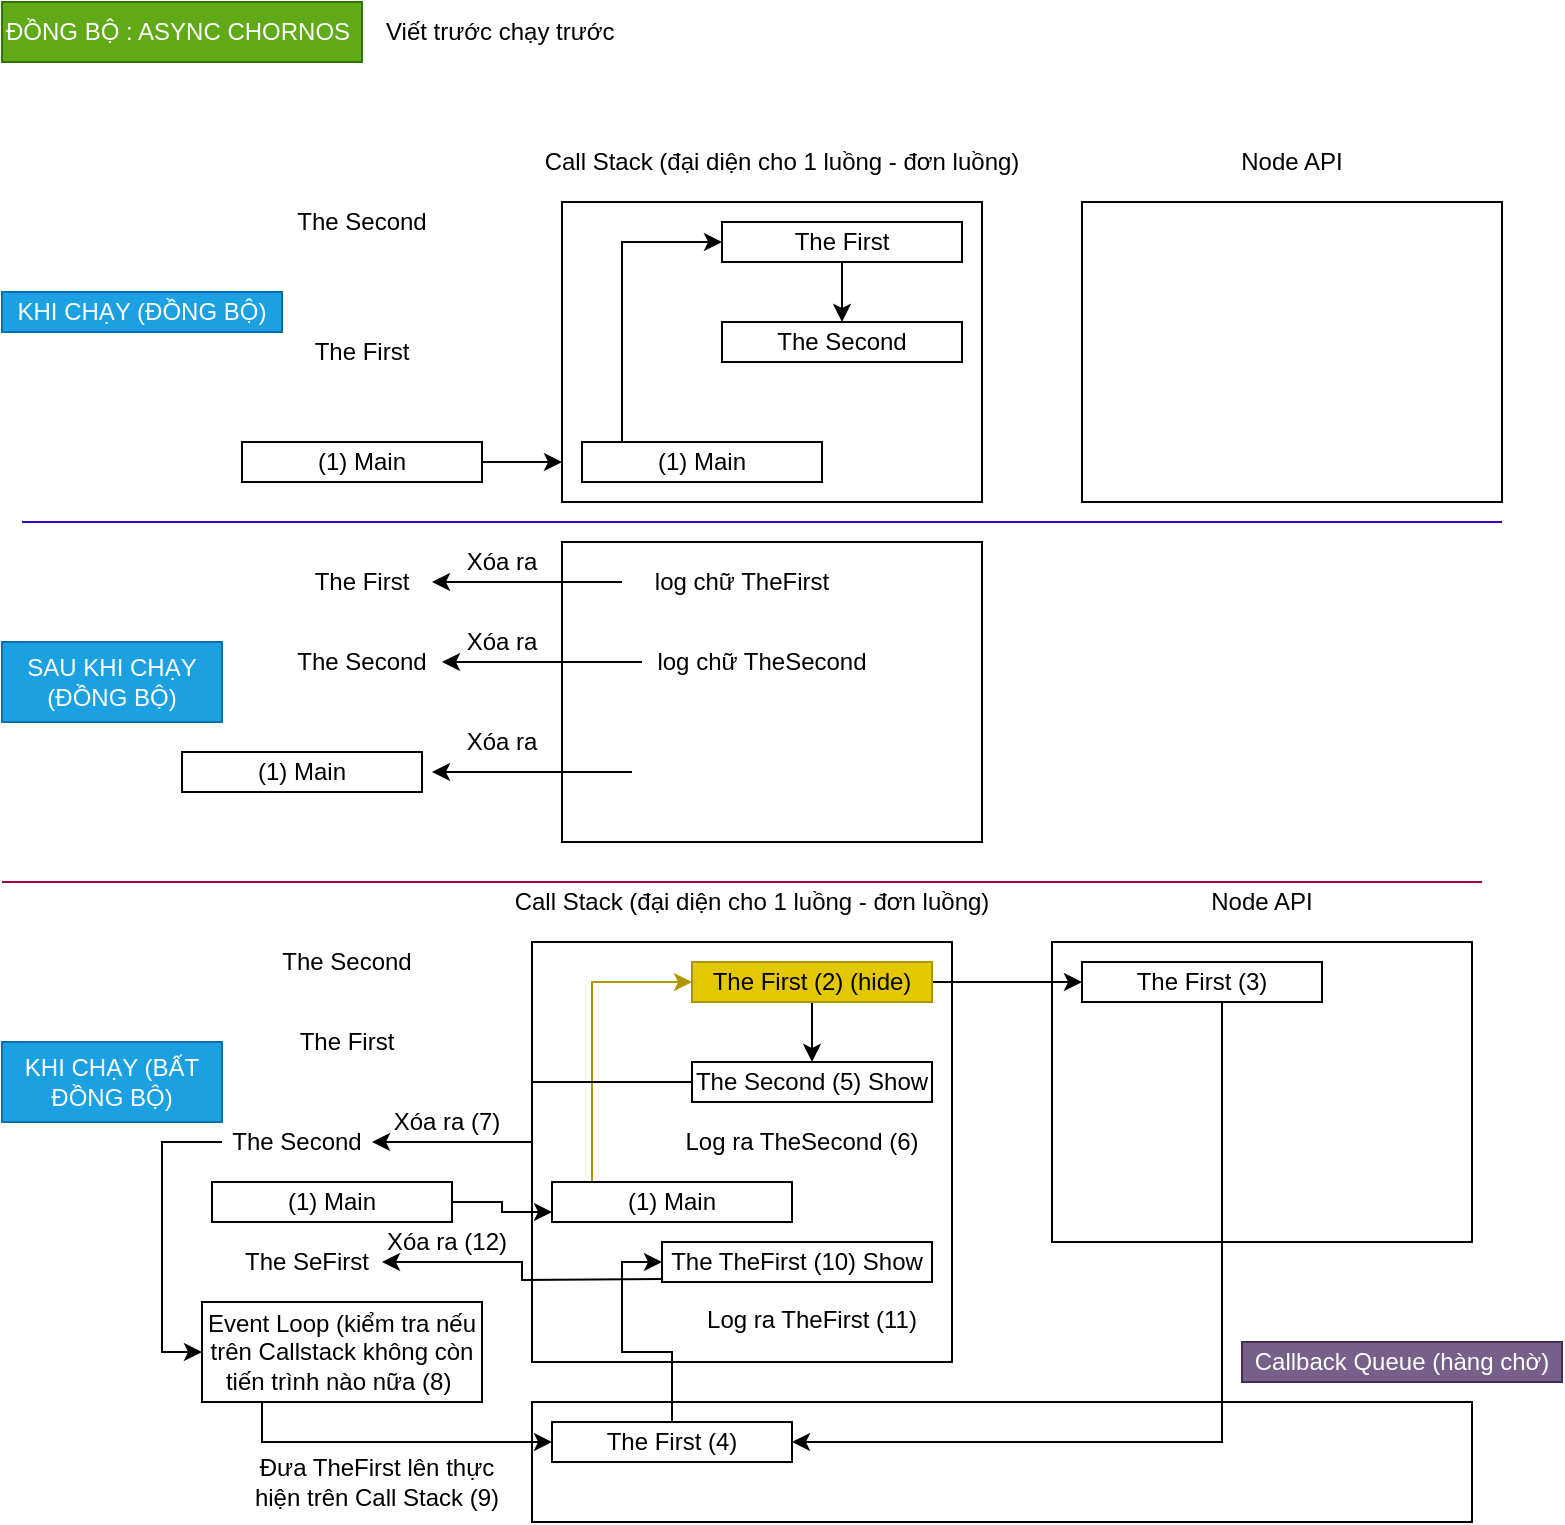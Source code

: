 <mxfile version="22.1.16" type="device">
  <diagram name="Page-1" id="JP9ceIqXskv8yrN_6sDw">
    <mxGraphModel dx="1426" dy="801" grid="0" gridSize="10" guides="1" tooltips="1" connect="1" arrows="1" fold="1" page="1" pageScale="1" pageWidth="1169" pageHeight="827" math="0" shadow="0">
      <root>
        <mxCell id="0" />
        <mxCell id="1" parent="0" />
        <mxCell id="HOXZM2xU_iTDeM0-bqDd-1" value="ĐỒNG BỘ : ASYNC CHORNOS" style="text;html=1;strokeColor=#2D7600;fillColor=#60a917;align=left;verticalAlign=middle;whiteSpace=wrap;rounded=0;fontColor=#ffffff;" parent="1" vertex="1">
          <mxGeometry x="20" y="40" width="180" height="30" as="geometry" />
        </mxCell>
        <mxCell id="HOXZM2xU_iTDeM0-bqDd-2" value="Viết trước chạy trước" style="text;html=1;strokeColor=none;fillColor=none;align=left;verticalAlign=middle;whiteSpace=wrap;rounded=0;" parent="1" vertex="1">
          <mxGeometry x="210" y="40" width="320" height="30" as="geometry" />
        </mxCell>
        <mxCell id="HOXZM2xU_iTDeM0-bqDd-3" value="" style="rounded=0;whiteSpace=wrap;html=1;" parent="1" vertex="1">
          <mxGeometry x="300" y="140" width="210" height="150" as="geometry" />
        </mxCell>
        <mxCell id="HOXZM2xU_iTDeM0-bqDd-4" value="Call Stack (đại diện cho 1 luồng - đơn luồng)" style="text;html=1;strokeColor=none;fillColor=none;align=center;verticalAlign=middle;whiteSpace=wrap;rounded=0;" parent="1" vertex="1">
          <mxGeometry x="290" y="110" width="240" height="20" as="geometry" />
        </mxCell>
        <mxCell id="HOXZM2xU_iTDeM0-bqDd-15" style="edgeStyle=orthogonalEdgeStyle;rounded=0;orthogonalLoop=1;jettySize=auto;html=1;entryX=0;entryY=0.867;entryDx=0;entryDy=0;entryPerimeter=0;" parent="1" source="HOXZM2xU_iTDeM0-bqDd-5" target="HOXZM2xU_iTDeM0-bqDd-3" edge="1">
          <mxGeometry relative="1" as="geometry" />
        </mxCell>
        <mxCell id="HOXZM2xU_iTDeM0-bqDd-5" value="(1) Main" style="text;html=1;strokeColor=default;fillColor=none;align=center;verticalAlign=middle;whiteSpace=wrap;rounded=0;" parent="1" vertex="1">
          <mxGeometry x="140" y="260" width="120" height="20" as="geometry" />
        </mxCell>
        <mxCell id="HOXZM2xU_iTDeM0-bqDd-6" value="The First" style="text;html=1;strokeColor=none;fillColor=none;align=center;verticalAlign=middle;whiteSpace=wrap;rounded=0;" parent="1" vertex="1">
          <mxGeometry x="140" y="205" width="120" height="20" as="geometry" />
        </mxCell>
        <mxCell id="HOXZM2xU_iTDeM0-bqDd-7" value="The Second" style="text;html=1;strokeColor=none;fillColor=none;align=center;verticalAlign=middle;whiteSpace=wrap;rounded=0;" parent="1" vertex="1">
          <mxGeometry x="140" y="140" width="120" height="20" as="geometry" />
        </mxCell>
        <mxCell id="HOXZM2xU_iTDeM0-bqDd-8" value="" style="rounded=0;whiteSpace=wrap;html=1;" parent="1" vertex="1">
          <mxGeometry x="560" y="140" width="210" height="150" as="geometry" />
        </mxCell>
        <mxCell id="HOXZM2xU_iTDeM0-bqDd-9" value="Node API" style="text;html=1;strokeColor=none;fillColor=none;align=center;verticalAlign=middle;whiteSpace=wrap;rounded=0;" parent="1" vertex="1">
          <mxGeometry x="605" y="110" width="120" height="20" as="geometry" />
        </mxCell>
        <mxCell id="HOXZM2xU_iTDeM0-bqDd-11" value="" style="rounded=0;whiteSpace=wrap;html=1;" parent="1" vertex="1">
          <mxGeometry x="285" y="740" width="470" height="60" as="geometry" />
        </mxCell>
        <mxCell id="HOXZM2xU_iTDeM0-bqDd-71" style="edgeStyle=orthogonalEdgeStyle;rounded=0;orthogonalLoop=1;jettySize=auto;html=1;entryX=0;entryY=0.5;entryDx=0;entryDy=0;" parent="1" source="HOXZM2xU_iTDeM0-bqDd-12" target="HOXZM2xU_iTDeM0-bqDd-61" edge="1">
          <mxGeometry relative="1" as="geometry">
            <mxPoint x="260" y="760" as="targetPoint" />
            <Array as="points">
              <mxPoint x="150" y="760" />
            </Array>
          </mxGeometry>
        </mxCell>
        <mxCell id="HOXZM2xU_iTDeM0-bqDd-12" value="Event Loop (kiểm tra nếu trên Callstack không còn tiến trình nào nữa (8)&amp;nbsp;" style="text;html=1;strokeColor=default;fillColor=none;align=center;verticalAlign=middle;whiteSpace=wrap;rounded=0;" parent="1" vertex="1">
          <mxGeometry x="120" y="690" width="140" height="50" as="geometry" />
        </mxCell>
        <mxCell id="HOXZM2xU_iTDeM0-bqDd-13" value="Callback Queue (hàng chờ)" style="text;html=1;strokeColor=#432D57;fillColor=#76608a;align=center;verticalAlign=middle;whiteSpace=wrap;rounded=0;fontColor=#ffffff;" parent="1" vertex="1">
          <mxGeometry x="640" y="710" width="160" height="20" as="geometry" />
        </mxCell>
        <mxCell id="HOXZM2xU_iTDeM0-bqDd-20" style="edgeStyle=orthogonalEdgeStyle;rounded=0;orthogonalLoop=1;jettySize=auto;html=1;entryX=0;entryY=0.5;entryDx=0;entryDy=0;" parent="1" source="HOXZM2xU_iTDeM0-bqDd-16" target="HOXZM2xU_iTDeM0-bqDd-17" edge="1">
          <mxGeometry relative="1" as="geometry">
            <Array as="points">
              <mxPoint x="330" y="160" />
            </Array>
          </mxGeometry>
        </mxCell>
        <mxCell id="HOXZM2xU_iTDeM0-bqDd-16" value="(1) Main" style="text;html=1;strokeColor=default;fillColor=none;align=center;verticalAlign=middle;whiteSpace=wrap;rounded=0;" parent="1" vertex="1">
          <mxGeometry x="310" y="260" width="120" height="20" as="geometry" />
        </mxCell>
        <mxCell id="HOXZM2xU_iTDeM0-bqDd-22" style="edgeStyle=orthogonalEdgeStyle;rounded=0;orthogonalLoop=1;jettySize=auto;html=1;entryX=0.5;entryY=0;entryDx=0;entryDy=0;" parent="1" source="HOXZM2xU_iTDeM0-bqDd-17" target="HOXZM2xU_iTDeM0-bqDd-21" edge="1">
          <mxGeometry relative="1" as="geometry" />
        </mxCell>
        <mxCell id="HOXZM2xU_iTDeM0-bqDd-17" value="The First" style="text;html=1;strokeColor=default;fillColor=none;align=center;verticalAlign=middle;whiteSpace=wrap;rounded=0;" parent="1" vertex="1">
          <mxGeometry x="380" y="150" width="120" height="20" as="geometry" />
        </mxCell>
        <mxCell id="HOXZM2xU_iTDeM0-bqDd-21" value="The Second" style="text;html=1;strokeColor=default;fillColor=none;align=center;verticalAlign=middle;whiteSpace=wrap;rounded=0;" parent="1" vertex="1">
          <mxGeometry x="380" y="200" width="120" height="20" as="geometry" />
        </mxCell>
        <mxCell id="HOXZM2xU_iTDeM0-bqDd-23" value="KHI CHẠY (ĐỒNG BỘ)" style="text;html=1;strokeColor=#006EAF;fillColor=#1ba1e2;align=center;verticalAlign=middle;whiteSpace=wrap;rounded=0;fontColor=#ffffff;" parent="1" vertex="1">
          <mxGeometry x="20" y="185" width="140" height="20" as="geometry" />
        </mxCell>
        <mxCell id="HOXZM2xU_iTDeM0-bqDd-24" value="SAU KHI CHẠY (ĐỒNG BỘ)" style="text;html=1;strokeColor=#006EAF;fillColor=#1ba1e2;align=center;verticalAlign=middle;whiteSpace=wrap;rounded=0;fontColor=#ffffff;" parent="1" vertex="1">
          <mxGeometry x="20" y="360" width="110" height="40" as="geometry" />
        </mxCell>
        <mxCell id="HOXZM2xU_iTDeM0-bqDd-25" value="" style="rounded=0;whiteSpace=wrap;html=1;" parent="1" vertex="1">
          <mxGeometry x="300" y="310" width="210" height="150" as="geometry" />
        </mxCell>
        <mxCell id="HOXZM2xU_iTDeM0-bqDd-28" value="(1) Main" style="text;html=1;strokeColor=default;fillColor=none;align=center;verticalAlign=middle;whiteSpace=wrap;rounded=0;" parent="1" vertex="1">
          <mxGeometry x="110" y="415" width="120" height="20" as="geometry" />
        </mxCell>
        <mxCell id="HOXZM2xU_iTDeM0-bqDd-32" value="" style="endArrow=none;html=1;rounded=0;fillColor=#6a00ff;strokeColor=#3700CC;" parent="1" edge="1">
          <mxGeometry width="50" height="50" relative="1" as="geometry">
            <mxPoint x="30" y="300" as="sourcePoint" />
            <mxPoint x="770" y="300" as="targetPoint" />
          </mxGeometry>
        </mxCell>
        <mxCell id="HOXZM2xU_iTDeM0-bqDd-33" value="The Second" style="text;html=1;strokeColor=none;fillColor=none;align=center;verticalAlign=middle;whiteSpace=wrap;rounded=0;" parent="1" vertex="1">
          <mxGeometry x="160" y="360" width="80" height="20" as="geometry" />
        </mxCell>
        <mxCell id="HOXZM2xU_iTDeM0-bqDd-34" value="The First" style="text;html=1;strokeColor=none;fillColor=none;align=center;verticalAlign=middle;whiteSpace=wrap;rounded=0;" parent="1" vertex="1">
          <mxGeometry x="165" y="320" width="70" height="20" as="geometry" />
        </mxCell>
        <mxCell id="HOXZM2xU_iTDeM0-bqDd-36" style="edgeStyle=orthogonalEdgeStyle;rounded=0;orthogonalLoop=1;jettySize=auto;html=1;" parent="1" source="HOXZM2xU_iTDeM0-bqDd-35" target="HOXZM2xU_iTDeM0-bqDd-34" edge="1">
          <mxGeometry relative="1" as="geometry" />
        </mxCell>
        <mxCell id="HOXZM2xU_iTDeM0-bqDd-35" value="log chữ TheFirst" style="text;html=1;strokeColor=none;fillColor=none;align=center;verticalAlign=middle;whiteSpace=wrap;rounded=0;" parent="1" vertex="1">
          <mxGeometry x="330" y="320" width="120" height="20" as="geometry" />
        </mxCell>
        <mxCell id="HOXZM2xU_iTDeM0-bqDd-37" value="Xóa ra" style="text;html=1;strokeColor=none;fillColor=none;align=center;verticalAlign=middle;whiteSpace=wrap;rounded=0;" parent="1" vertex="1">
          <mxGeometry x="250" y="310" width="40" height="20" as="geometry" />
        </mxCell>
        <mxCell id="HOXZM2xU_iTDeM0-bqDd-39" style="edgeStyle=orthogonalEdgeStyle;rounded=0;orthogonalLoop=1;jettySize=auto;html=1;entryX=1;entryY=0.5;entryDx=0;entryDy=0;" parent="1" source="HOXZM2xU_iTDeM0-bqDd-38" target="HOXZM2xU_iTDeM0-bqDd-33" edge="1">
          <mxGeometry relative="1" as="geometry" />
        </mxCell>
        <mxCell id="HOXZM2xU_iTDeM0-bqDd-38" value="log chữ TheSecond" style="text;html=1;strokeColor=none;fillColor=none;align=center;verticalAlign=middle;whiteSpace=wrap;rounded=0;" parent="1" vertex="1">
          <mxGeometry x="340" y="360" width="120" height="20" as="geometry" />
        </mxCell>
        <mxCell id="HOXZM2xU_iTDeM0-bqDd-40" value="Xóa ra" style="text;html=1;strokeColor=none;fillColor=none;align=center;verticalAlign=middle;whiteSpace=wrap;rounded=0;" parent="1" vertex="1">
          <mxGeometry x="250" y="350" width="40" height="20" as="geometry" />
        </mxCell>
        <mxCell id="HOXZM2xU_iTDeM0-bqDd-41" style="edgeStyle=orthogonalEdgeStyle;rounded=0;orthogonalLoop=1;jettySize=auto;html=1;entryX=1;entryY=0.5;entryDx=0;entryDy=0;" parent="1" edge="1">
          <mxGeometry relative="1" as="geometry">
            <mxPoint x="335" y="425" as="sourcePoint" />
            <mxPoint x="235" y="425" as="targetPoint" />
          </mxGeometry>
        </mxCell>
        <mxCell id="HOXZM2xU_iTDeM0-bqDd-42" value="Xóa ra" style="text;html=1;strokeColor=none;fillColor=none;align=center;verticalAlign=middle;whiteSpace=wrap;rounded=0;" parent="1" vertex="1">
          <mxGeometry x="250" y="400" width="40" height="20" as="geometry" />
        </mxCell>
        <mxCell id="HOXZM2xU_iTDeM0-bqDd-43" value="" style="endArrow=none;html=1;rounded=0;fillColor=#d80073;strokeColor=#A50040;" parent="1" edge="1">
          <mxGeometry width="50" height="50" relative="1" as="geometry">
            <mxPoint x="20" y="480" as="sourcePoint" />
            <mxPoint x="760" y="480" as="targetPoint" />
          </mxGeometry>
        </mxCell>
        <mxCell id="HOXZM2xU_iTDeM0-bqDd-44" value="" style="rounded=0;whiteSpace=wrap;html=1;" parent="1" vertex="1">
          <mxGeometry x="285" y="510" width="210" height="210" as="geometry" />
        </mxCell>
        <mxCell id="HOXZM2xU_iTDeM0-bqDd-45" value="Call Stack (đại diện cho 1 luồng - đơn luồng)" style="text;html=1;strokeColor=none;fillColor=none;align=center;verticalAlign=middle;whiteSpace=wrap;rounded=0;" parent="1" vertex="1">
          <mxGeometry x="275" y="480" width="240" height="20" as="geometry" />
        </mxCell>
        <mxCell id="HOXZM2xU_iTDeM0-bqDd-46" style="edgeStyle=orthogonalEdgeStyle;rounded=0;orthogonalLoop=1;jettySize=auto;html=1;entryX=0;entryY=0.75;entryDx=0;entryDy=0;" parent="1" source="HOXZM2xU_iTDeM0-bqDd-47" target="HOXZM2xU_iTDeM0-bqDd-53" edge="1">
          <mxGeometry relative="1" as="geometry" />
        </mxCell>
        <mxCell id="HOXZM2xU_iTDeM0-bqDd-47" value="(1) Main" style="text;html=1;strokeColor=default;fillColor=none;align=center;verticalAlign=middle;whiteSpace=wrap;rounded=0;" parent="1" vertex="1">
          <mxGeometry x="125" y="630" width="120" height="20" as="geometry" />
        </mxCell>
        <mxCell id="HOXZM2xU_iTDeM0-bqDd-48" value="The First" style="text;html=1;strokeColor=none;fillColor=none;align=center;verticalAlign=middle;whiteSpace=wrap;rounded=0;" parent="1" vertex="1">
          <mxGeometry x="160" y="550" width="65" height="20" as="geometry" />
        </mxCell>
        <mxCell id="HOXZM2xU_iTDeM0-bqDd-49" value="The Second" style="text;html=1;strokeColor=none;fillColor=none;align=center;verticalAlign=middle;whiteSpace=wrap;rounded=0;" parent="1" vertex="1">
          <mxGeometry x="155" y="510" width="75" height="20" as="geometry" />
        </mxCell>
        <mxCell id="HOXZM2xU_iTDeM0-bqDd-50" value="" style="rounded=0;whiteSpace=wrap;html=1;" parent="1" vertex="1">
          <mxGeometry x="545" y="510" width="210" height="150" as="geometry" />
        </mxCell>
        <mxCell id="HOXZM2xU_iTDeM0-bqDd-51" value="Node API" style="text;html=1;strokeColor=none;fillColor=none;align=center;verticalAlign=middle;whiteSpace=wrap;rounded=0;" parent="1" vertex="1">
          <mxGeometry x="590" y="480" width="120" height="20" as="geometry" />
        </mxCell>
        <mxCell id="HOXZM2xU_iTDeM0-bqDd-52" style="edgeStyle=orthogonalEdgeStyle;rounded=0;orthogonalLoop=1;jettySize=auto;html=1;entryX=0;entryY=0.5;entryDx=0;entryDy=0;fillColor=#e3c800;strokeColor=#B09500;" parent="1" source="HOXZM2xU_iTDeM0-bqDd-53" target="HOXZM2xU_iTDeM0-bqDd-55" edge="1">
          <mxGeometry relative="1" as="geometry">
            <Array as="points">
              <mxPoint x="315" y="530" />
            </Array>
          </mxGeometry>
        </mxCell>
        <mxCell id="HOXZM2xU_iTDeM0-bqDd-53" value="(1) Main" style="text;html=1;strokeColor=default;fillColor=none;align=center;verticalAlign=middle;whiteSpace=wrap;rounded=0;" parent="1" vertex="1">
          <mxGeometry x="295" y="630" width="120" height="20" as="geometry" />
        </mxCell>
        <mxCell id="HOXZM2xU_iTDeM0-bqDd-54" style="edgeStyle=orthogonalEdgeStyle;rounded=0;orthogonalLoop=1;jettySize=auto;html=1;entryX=0.5;entryY=0;entryDx=0;entryDy=0;" parent="1" source="HOXZM2xU_iTDeM0-bqDd-55" target="HOXZM2xU_iTDeM0-bqDd-56" edge="1">
          <mxGeometry relative="1" as="geometry" />
        </mxCell>
        <mxCell id="HOXZM2xU_iTDeM0-bqDd-62" style="edgeStyle=orthogonalEdgeStyle;rounded=0;orthogonalLoop=1;jettySize=auto;html=1;entryX=0;entryY=0.5;entryDx=0;entryDy=0;" parent="1" source="HOXZM2xU_iTDeM0-bqDd-55" target="HOXZM2xU_iTDeM0-bqDd-58" edge="1">
          <mxGeometry relative="1" as="geometry" />
        </mxCell>
        <mxCell id="HOXZM2xU_iTDeM0-bqDd-55" value="The First (2) (hide)" style="text;html=1;strokeColor=#B09500;fillColor=#e3c800;align=center;verticalAlign=middle;whiteSpace=wrap;rounded=0;fontColor=#000000;" parent="1" vertex="1">
          <mxGeometry x="365" y="520" width="120" height="20" as="geometry" />
        </mxCell>
        <mxCell id="HOXZM2xU_iTDeM0-bqDd-56" value="The Second (5) Show" style="text;html=1;strokeColor=default;fillColor=none;align=center;verticalAlign=middle;whiteSpace=wrap;rounded=0;" parent="1" vertex="1">
          <mxGeometry x="365" y="570" width="120" height="20" as="geometry" />
        </mxCell>
        <mxCell id="HOXZM2xU_iTDeM0-bqDd-57" value="KHI CHẠY (BẤT ĐỒNG BỘ)" style="text;html=1;strokeColor=#006EAF;fillColor=#1ba1e2;align=center;verticalAlign=middle;whiteSpace=wrap;rounded=0;fontColor=#ffffff;" parent="1" vertex="1">
          <mxGeometry x="20" y="560" width="110" height="40" as="geometry" />
        </mxCell>
        <mxCell id="HOXZM2xU_iTDeM0-bqDd-63" style="edgeStyle=orthogonalEdgeStyle;rounded=0;orthogonalLoop=1;jettySize=auto;html=1;entryX=1;entryY=0.5;entryDx=0;entryDy=0;" parent="1" source="HOXZM2xU_iTDeM0-bqDd-58" target="HOXZM2xU_iTDeM0-bqDd-61" edge="1">
          <mxGeometry relative="1" as="geometry">
            <Array as="points">
              <mxPoint x="630" y="760" />
            </Array>
          </mxGeometry>
        </mxCell>
        <mxCell id="HOXZM2xU_iTDeM0-bqDd-58" value="The First (3)" style="text;html=1;strokeColor=default;fillColor=none;align=center;verticalAlign=middle;whiteSpace=wrap;rounded=0;" parent="1" vertex="1">
          <mxGeometry x="560" y="520" width="120" height="20" as="geometry" />
        </mxCell>
        <mxCell id="HOXZM2xU_iTDeM0-bqDd-78" style="edgeStyle=orthogonalEdgeStyle;rounded=0;orthogonalLoop=1;jettySize=auto;html=1;entryX=0;entryY=0.5;entryDx=0;entryDy=0;" parent="1" source="HOXZM2xU_iTDeM0-bqDd-61" target="HOXZM2xU_iTDeM0-bqDd-76" edge="1">
          <mxGeometry relative="1" as="geometry" />
        </mxCell>
        <mxCell id="HOXZM2xU_iTDeM0-bqDd-61" value="The First (4)" style="text;html=1;strokeColor=default;fillColor=none;align=center;verticalAlign=middle;whiteSpace=wrap;rounded=0;" parent="1" vertex="1">
          <mxGeometry x="295" y="750" width="120" height="20" as="geometry" />
        </mxCell>
        <mxCell id="HOXZM2xU_iTDeM0-bqDd-68" style="edgeStyle=orthogonalEdgeStyle;rounded=0;orthogonalLoop=1;jettySize=auto;html=1;entryX=1;entryY=0.5;entryDx=0;entryDy=0;exitX=0;exitY=0.5;exitDx=0;exitDy=0;" parent="1" source="HOXZM2xU_iTDeM0-bqDd-56" target="HOXZM2xU_iTDeM0-bqDd-67" edge="1">
          <mxGeometry relative="1" as="geometry">
            <mxPoint x="230" y="610" as="targetPoint" />
          </mxGeometry>
        </mxCell>
        <mxCell id="HOXZM2xU_iTDeM0-bqDd-65" value="Log ra TheSecond (6)" style="text;html=1;strokeColor=none;fillColor=none;align=center;verticalAlign=middle;whiteSpace=wrap;rounded=0;" parent="1" vertex="1">
          <mxGeometry x="360" y="600" width="120" height="20" as="geometry" />
        </mxCell>
        <mxCell id="HOXZM2xU_iTDeM0-bqDd-70" style="edgeStyle=orthogonalEdgeStyle;rounded=0;orthogonalLoop=1;jettySize=auto;html=1;entryX=0;entryY=0.5;entryDx=0;entryDy=0;" parent="1" source="HOXZM2xU_iTDeM0-bqDd-67" target="HOXZM2xU_iTDeM0-bqDd-12" edge="1">
          <mxGeometry relative="1" as="geometry">
            <Array as="points">
              <mxPoint x="100" y="610" />
              <mxPoint x="100" y="715" />
            </Array>
          </mxGeometry>
        </mxCell>
        <mxCell id="HOXZM2xU_iTDeM0-bqDd-67" value="The Second" style="text;html=1;strokeColor=none;fillColor=none;align=center;verticalAlign=middle;whiteSpace=wrap;rounded=0;" parent="1" vertex="1">
          <mxGeometry x="130" y="600" width="75" height="20" as="geometry" />
        </mxCell>
        <mxCell id="HOXZM2xU_iTDeM0-bqDd-69" value="Xóa ra (7)" style="text;html=1;strokeColor=none;fillColor=none;align=center;verticalAlign=middle;whiteSpace=wrap;rounded=0;" parent="1" vertex="1">
          <mxGeometry x="210" y="590" width="65" height="20" as="geometry" />
        </mxCell>
        <mxCell id="HOXZM2xU_iTDeM0-bqDd-72" value="Đưa TheFirst lên thực hiện trên Call Stack (9)" style="text;html=1;strokeColor=none;fillColor=none;align=center;verticalAlign=middle;whiteSpace=wrap;rounded=0;" parent="1" vertex="1">
          <mxGeometry x="140" y="770" width="135" height="20" as="geometry" />
        </mxCell>
        <mxCell id="HOXZM2xU_iTDeM0-bqDd-74" value="Log ra TheFirst (11)" style="text;html=1;strokeColor=none;fillColor=none;align=center;verticalAlign=middle;whiteSpace=wrap;rounded=0;" parent="1" vertex="1">
          <mxGeometry x="365" y="689" width="120" height="20" as="geometry" />
        </mxCell>
        <mxCell id="HOXZM2xU_iTDeM0-bqDd-81" style="edgeStyle=orthogonalEdgeStyle;rounded=0;orthogonalLoop=1;jettySize=auto;html=1;entryX=1;entryY=0.5;entryDx=0;entryDy=0;" parent="1" target="HOXZM2xU_iTDeM0-bqDd-82" edge="1">
          <mxGeometry relative="1" as="geometry">
            <mxPoint x="230" y="688.48" as="targetPoint" />
            <mxPoint x="350" y="678.48" as="sourcePoint" />
          </mxGeometry>
        </mxCell>
        <mxCell id="HOXZM2xU_iTDeM0-bqDd-76" value="The TheFirst (10) Show" style="text;html=1;strokeColor=default;fillColor=none;align=center;verticalAlign=middle;whiteSpace=wrap;rounded=0;" parent="1" vertex="1">
          <mxGeometry x="350" y="660" width="135" height="20" as="geometry" />
        </mxCell>
        <mxCell id="HOXZM2xU_iTDeM0-bqDd-79" value="Xóa ra (12)" style="text;html=1;strokeColor=none;fillColor=none;align=center;verticalAlign=middle;whiteSpace=wrap;rounded=0;" parent="1" vertex="1">
          <mxGeometry x="210" y="650" width="65" height="20" as="geometry" />
        </mxCell>
        <mxCell id="HOXZM2xU_iTDeM0-bqDd-82" value="The SeFirst" style="text;html=1;strokeColor=none;fillColor=none;align=center;verticalAlign=middle;whiteSpace=wrap;rounded=0;" parent="1" vertex="1">
          <mxGeometry x="135" y="660" width="75" height="20" as="geometry" />
        </mxCell>
      </root>
    </mxGraphModel>
  </diagram>
</mxfile>
